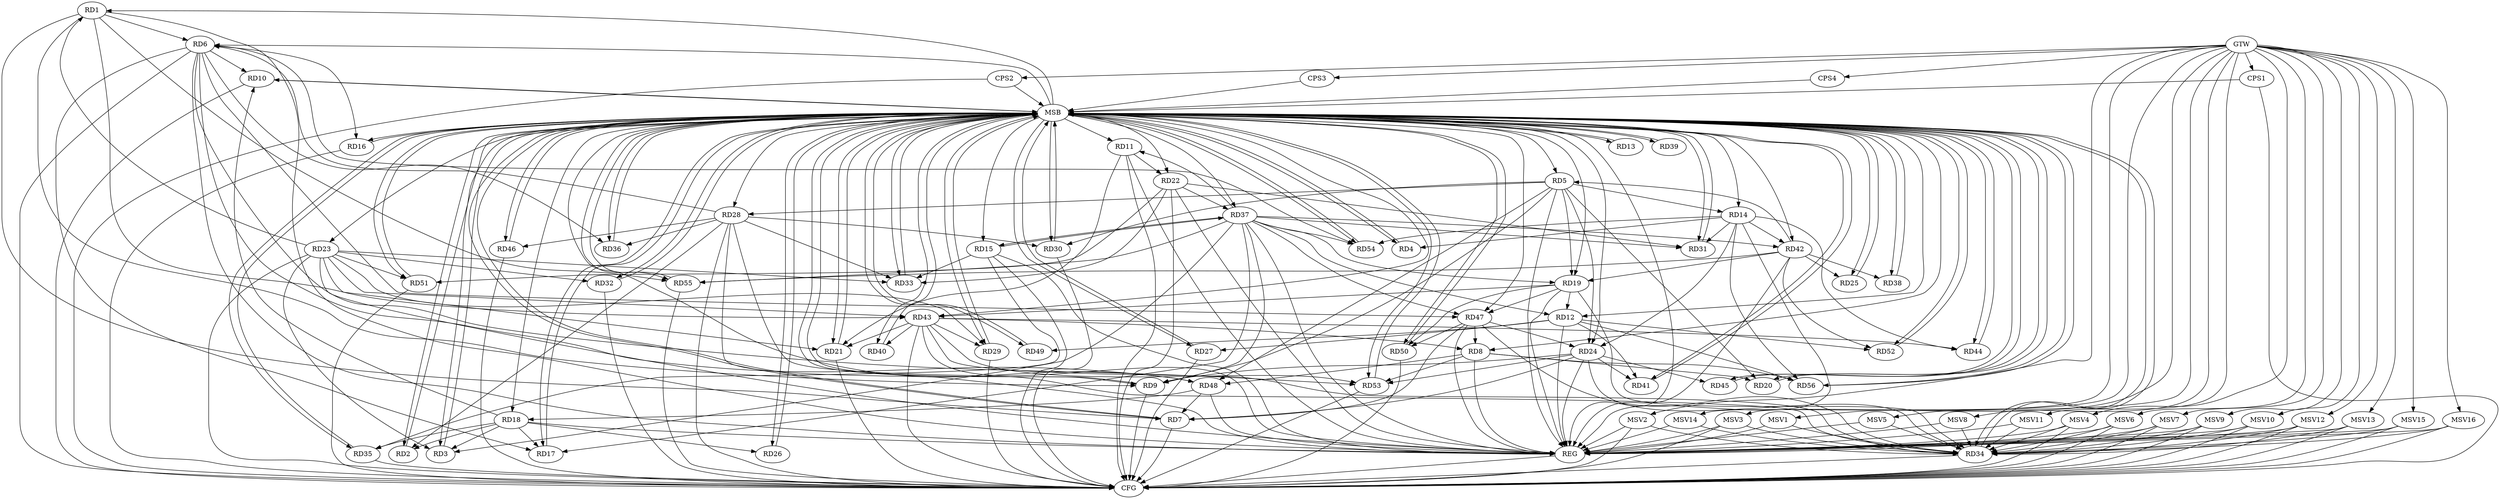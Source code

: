 strict digraph G {
  RD1 [ label="RD1" ];
  RD2 [ label="RD2" ];
  RD3 [ label="RD3" ];
  RD4 [ label="RD4" ];
  RD5 [ label="RD5" ];
  RD6 [ label="RD6" ];
  RD7 [ label="RD7" ];
  RD8 [ label="RD8" ];
  RD9 [ label="RD9" ];
  RD10 [ label="RD10" ];
  RD11 [ label="RD11" ];
  RD12 [ label="RD12" ];
  RD13 [ label="RD13" ];
  RD14 [ label="RD14" ];
  RD15 [ label="RD15" ];
  RD16 [ label="RD16" ];
  RD17 [ label="RD17" ];
  RD18 [ label="RD18" ];
  RD19 [ label="RD19" ];
  RD20 [ label="RD20" ];
  RD21 [ label="RD21" ];
  RD22 [ label="RD22" ];
  RD23 [ label="RD23" ];
  RD24 [ label="RD24" ];
  RD25 [ label="RD25" ];
  RD26 [ label="RD26" ];
  RD27 [ label="RD27" ];
  RD28 [ label="RD28" ];
  RD29 [ label="RD29" ];
  RD30 [ label="RD30" ];
  RD31 [ label="RD31" ];
  RD32 [ label="RD32" ];
  RD33 [ label="RD33" ];
  RD34 [ label="RD34" ];
  RD35 [ label="RD35" ];
  RD36 [ label="RD36" ];
  RD37 [ label="RD37" ];
  RD38 [ label="RD38" ];
  RD39 [ label="RD39" ];
  RD40 [ label="RD40" ];
  RD41 [ label="RD41" ];
  RD42 [ label="RD42" ];
  RD43 [ label="RD43" ];
  RD44 [ label="RD44" ];
  RD45 [ label="RD45" ];
  RD46 [ label="RD46" ];
  RD47 [ label="RD47" ];
  RD48 [ label="RD48" ];
  RD49 [ label="RD49" ];
  RD50 [ label="RD50" ];
  RD51 [ label="RD51" ];
  RD52 [ label="RD52" ];
  RD53 [ label="RD53" ];
  RD54 [ label="RD54" ];
  RD55 [ label="RD55" ];
  RD56 [ label="RD56" ];
  CPS1 [ label="CPS1" ];
  CPS2 [ label="CPS2" ];
  CPS3 [ label="CPS3" ];
  CPS4 [ label="CPS4" ];
  GTW [ label="GTW" ];
  REG [ label="REG" ];
  MSB [ label="MSB" ];
  CFG [ label="CFG" ];
  MSV1 [ label="MSV1" ];
  MSV2 [ label="MSV2" ];
  MSV3 [ label="MSV3" ];
  MSV4 [ label="MSV4" ];
  MSV5 [ label="MSV5" ];
  MSV6 [ label="MSV6" ];
  MSV7 [ label="MSV7" ];
  MSV8 [ label="MSV8" ];
  MSV9 [ label="MSV9" ];
  MSV10 [ label="MSV10" ];
  MSV11 [ label="MSV11" ];
  MSV12 [ label="MSV12" ];
  MSV13 [ label="MSV13" ];
  MSV14 [ label="MSV14" ];
  MSV15 [ label="MSV15" ];
  MSV16 [ label="MSV16" ];
  RD1 -> RD6;
  RD1 -> RD7;
  RD1 -> RD9;
  RD23 -> RD1;
  RD1 -> RD43;
  RD1 -> RD55;
  RD18 -> RD2;
  RD28 -> RD2;
  RD18 -> RD3;
  RD23 -> RD3;
  RD37 -> RD3;
  RD14 -> RD4;
  RD5 -> RD9;
  RD5 -> RD14;
  RD5 -> RD19;
  RD5 -> RD20;
  RD5 -> RD24;
  RD5 -> RD28;
  RD5 -> RD30;
  RD42 -> RD5;
  RD5 -> RD48;
  RD6 -> RD10;
  RD6 -> RD16;
  RD6 -> RD17;
  RD28 -> RD6;
  RD6 -> RD36;
  RD6 -> RD47;
  RD6 -> RD48;
  RD6 -> RD53;
  RD6 -> RD54;
  RD24 -> RD7;
  RD47 -> RD7;
  RD48 -> RD7;
  RD8 -> RD20;
  RD43 -> RD8;
  RD47 -> RD8;
  RD8 -> RD48;
  RD8 -> RD53;
  RD8 -> RD56;
  RD24 -> RD9;
  RD37 -> RD9;
  RD18 -> RD10;
  RD11 -> RD21;
  RD11 -> RD22;
  RD37 -> RD11;
  RD19 -> RD12;
  RD12 -> RD27;
  RD37 -> RD12;
  RD12 -> RD41;
  RD12 -> RD49;
  RD12 -> RD52;
  RD12 -> RD56;
  RD14 -> RD24;
  RD14 -> RD31;
  RD14 -> RD42;
  RD14 -> RD44;
  RD14 -> RD54;
  RD14 -> RD56;
  RD15 -> RD33;
  RD15 -> RD35;
  RD15 -> RD37;
  RD37 -> RD15;
  RD18 -> RD17;
  RD37 -> RD17;
  RD18 -> RD26;
  RD18 -> RD35;
  RD48 -> RD18;
  RD19 -> RD34;
  RD37 -> RD19;
  RD42 -> RD19;
  RD19 -> RD43;
  RD19 -> RD47;
  RD19 -> RD50;
  RD23 -> RD21;
  RD43 -> RD21;
  RD22 -> RD31;
  RD22 -> RD33;
  RD22 -> RD37;
  RD22 -> RD51;
  RD23 -> RD29;
  RD23 -> RD32;
  RD23 -> RD33;
  RD23 -> RD43;
  RD23 -> RD51;
  RD24 -> RD34;
  RD24 -> RD41;
  RD24 -> RD45;
  RD47 -> RD24;
  RD24 -> RD53;
  RD42 -> RD25;
  RD28 -> RD30;
  RD28 -> RD33;
  RD28 -> RD34;
  RD28 -> RD36;
  RD28 -> RD46;
  RD43 -> RD29;
  RD37 -> RD31;
  RD43 -> RD34;
  RD47 -> RD34;
  RD37 -> RD42;
  RD37 -> RD47;
  RD37 -> RD54;
  RD37 -> RD55;
  RD42 -> RD38;
  RD43 -> RD40;
  RD42 -> RD52;
  RD42 -> RD55;
  RD43 -> RD44;
  RD43 -> RD53;
  RD47 -> RD50;
  GTW -> CPS1;
  GTW -> CPS2;
  GTW -> CPS3;
  GTW -> CPS4;
  RD1 -> REG;
  RD5 -> REG;
  RD6 -> REG;
  RD8 -> REG;
  RD11 -> REG;
  RD12 -> REG;
  RD14 -> REG;
  RD15 -> REG;
  RD18 -> REG;
  RD19 -> REG;
  RD22 -> REG;
  RD23 -> REG;
  RD24 -> REG;
  RD28 -> REG;
  RD37 -> REG;
  RD42 -> REG;
  RD43 -> REG;
  RD47 -> REG;
  RD48 -> REG;
  RD2 -> MSB;
  MSB -> RD11;
  MSB -> RD12;
  MSB -> RD32;
  MSB -> RD45;
  MSB -> RD47;
  MSB -> REG;
  RD3 -> MSB;
  MSB -> RD24;
  MSB -> RD33;
  MSB -> RD35;
  MSB -> RD38;
  RD4 -> MSB;
  MSB -> RD10;
  MSB -> RD14;
  MSB -> RD20;
  MSB -> RD23;
  MSB -> RD26;
  MSB -> RD27;
  MSB -> RD42;
  MSB -> RD56;
  RD7 -> MSB;
  MSB -> RD16;
  MSB -> RD28;
  MSB -> RD46;
  MSB -> RD54;
  RD9 -> MSB;
  MSB -> RD3;
  MSB -> RD17;
  MSB -> RD52;
  MSB -> RD53;
  RD10 -> MSB;
  MSB -> RD4;
  MSB -> RD40;
  MSB -> RD50;
  MSB -> RD55;
  RD13 -> MSB;
  MSB -> RD41;
  RD16 -> MSB;
  MSB -> RD21;
  MSB -> RD29;
  RD17 -> MSB;
  MSB -> RD9;
  MSB -> RD13;
  MSB -> RD30;
  MSB -> RD36;
  RD20 -> MSB;
  MSB -> RD2;
  MSB -> RD5;
  RD21 -> MSB;
  MSB -> RD15;
  MSB -> RD18;
  MSB -> RD34;
  RD25 -> MSB;
  MSB -> RD1;
  MSB -> RD19;
  MSB -> RD44;
  RD26 -> MSB;
  MSB -> RD37;
  MSB -> RD49;
  MSB -> RD51;
  RD27 -> MSB;
  MSB -> RD22;
  RD29 -> MSB;
  MSB -> RD43;
  RD30 -> MSB;
  RD31 -> MSB;
  RD32 -> MSB;
  RD33 -> MSB;
  RD34 -> MSB;
  MSB -> RD6;
  MSB -> RD31;
  RD35 -> MSB;
  RD36 -> MSB;
  RD38 -> MSB;
  MSB -> RD8;
  MSB -> RD39;
  RD39 -> MSB;
  MSB -> RD7;
  RD40 -> MSB;
  MSB -> RD25;
  RD41 -> MSB;
  RD44 -> MSB;
  RD45 -> MSB;
  RD46 -> MSB;
  RD49 -> MSB;
  MSB -> RD48;
  RD50 -> MSB;
  RD51 -> MSB;
  RD52 -> MSB;
  RD53 -> MSB;
  RD54 -> MSB;
  RD55 -> MSB;
  RD56 -> MSB;
  CPS1 -> MSB;
  CPS2 -> MSB;
  CPS3 -> MSB;
  CPS4 -> MSB;
  RD27 -> CFG;
  RD46 -> CFG;
  RD35 -> CFG;
  RD43 -> CFG;
  RD15 -> CFG;
  RD50 -> CFG;
  RD23 -> CFG;
  RD22 -> CFG;
  RD55 -> CFG;
  RD16 -> CFG;
  RD10 -> CFG;
  RD32 -> CFG;
  RD51 -> CFG;
  RD28 -> CFG;
  CPS2 -> CFG;
  RD30 -> CFG;
  RD7 -> CFG;
  RD29 -> CFG;
  RD53 -> CFG;
  RD6 -> CFG;
  RD21 -> CFG;
  RD34 -> CFG;
  CPS1 -> CFG;
  RD11 -> CFG;
  RD9 -> CFG;
  REG -> CFG;
  MSV1 -> RD34;
  MSV2 -> RD34;
  MSV3 -> RD34;
  MSV4 -> RD34;
  MSV5 -> RD34;
  MSV6 -> RD34;
  MSV7 -> RD34;
  GTW -> MSV1;
  MSV1 -> REG;
  GTW -> MSV2;
  MSV2 -> REG;
  MSV2 -> CFG;
  GTW -> MSV3;
  MSV3 -> REG;
  MSV3 -> CFG;
  GTW -> MSV4;
  MSV4 -> REG;
  MSV4 -> CFG;
  GTW -> MSV5;
  MSV5 -> REG;
  GTW -> MSV6;
  MSV6 -> REG;
  MSV6 -> CFG;
  GTW -> MSV7;
  MSV7 -> REG;
  MSV7 -> CFG;
  MSV8 -> RD34;
  MSV9 -> RD34;
  GTW -> MSV8;
  MSV8 -> REG;
  GTW -> MSV9;
  MSV9 -> REG;
  MSV9 -> CFG;
  MSV10 -> RD34;
  MSV11 -> RD34;
  GTW -> MSV10;
  MSV10 -> REG;
  MSV10 -> CFG;
  GTW -> MSV11;
  MSV11 -> REG;
  MSV12 -> RD34;
  MSV13 -> RD34;
  GTW -> MSV12;
  MSV12 -> REG;
  MSV12 -> CFG;
  GTW -> MSV13;
  MSV13 -> REG;
  MSV13 -> CFG;
  MSV14 -> RD34;
  MSV15 -> RD34;
  GTW -> MSV14;
  MSV14 -> REG;
  GTW -> MSV15;
  MSV15 -> REG;
  MSV15 -> CFG;
  MSV16 -> RD34;
  GTW -> MSV16;
  MSV16 -> REG;
  MSV16 -> CFG;
}
